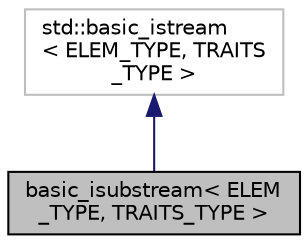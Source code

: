 digraph "basic_isubstream&lt; ELEM_TYPE, TRAITS_TYPE &gt;"
{
 // LATEX_PDF_SIZE
  edge [fontname="Helvetica",fontsize="10",labelfontname="Helvetica",labelfontsize="10"];
  node [fontname="Helvetica",fontsize="10",shape=record];
  Node1 [label="basic_isubstream\< ELEM\l_TYPE, TRAITS_TYPE \>",height=0.2,width=0.4,color="black", fillcolor="grey75", style="filled", fontcolor="black",tooltip="Basic input substream. Creates a virtual stream over an existing input stream. The substream starts a..."];
  Node2 -> Node1 [dir="back",color="midnightblue",fontsize="10",style="solid",fontname="Helvetica"];
  Node2 [label="std::basic_istream\l\< ELEM_TYPE, TRAITS\l_TYPE \>",height=0.2,width=0.4,color="grey75", fillcolor="white", style="filled",tooltip=" "];
}
